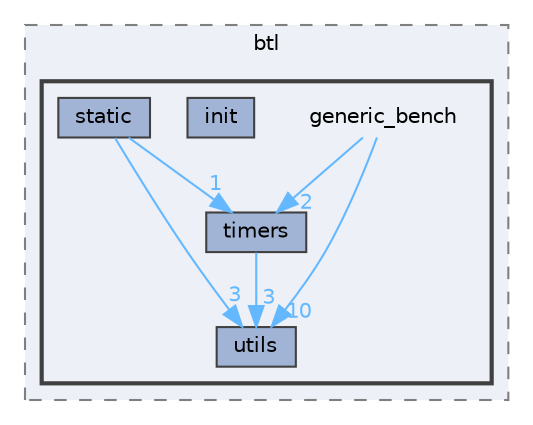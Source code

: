 digraph "external/taskflow/3rd-party/eigen-3.3.7/bench/btl/generic_bench"
{
 // LATEX_PDF_SIZE
  bgcolor="transparent";
  edge [fontname=Helvetica,fontsize=10,labelfontname=Helvetica,labelfontsize=10];
  node [fontname=Helvetica,fontsize=10,shape=box,height=0.2,width=0.4];
  compound=true
  subgraph clusterdir_028b176b860c4ef359c36cd852fb7d45 {
    graph [ bgcolor="#edf0f7", pencolor="grey50", label="btl", fontname=Helvetica,fontsize=10 style="filled,dashed", URL="dir_028b176b860c4ef359c36cd852fb7d45.html",tooltip=""]
  subgraph clusterdir_67b07a53b6f43e6e09846caa95aa8959 {
    graph [ bgcolor="#edf0f7", pencolor="grey25", label="", fontname=Helvetica,fontsize=10 style="filled,bold", URL="dir_67b07a53b6f43e6e09846caa95aa8959.html",tooltip=""]
    dir_67b07a53b6f43e6e09846caa95aa8959 [shape=plaintext, label="generic_bench"];
  dir_2d53c6637822db021bc53ad702c3f8f1 [label="init", fillcolor="#a2b4d6", color="grey25", style="filled", URL="dir_2d53c6637822db021bc53ad702c3f8f1.html",tooltip=""];
  dir_5db11e2603ef1dcc75a3fe66998b5d18 [label="static", fillcolor="#a2b4d6", color="grey25", style="filled", URL="dir_5db11e2603ef1dcc75a3fe66998b5d18.html",tooltip=""];
  dir_4909c01b21f3be5b239d3816e34c5386 [label="timers", fillcolor="#a2b4d6", color="grey25", style="filled", URL="dir_4909c01b21f3be5b239d3816e34c5386.html",tooltip=""];
  dir_b21f3e038041b3ba0aa3cbb69754ab83 [label="utils", fillcolor="#a2b4d6", color="grey25", style="filled", URL="dir_b21f3e038041b3ba0aa3cbb69754ab83.html",tooltip=""];
  }
  }
  dir_67b07a53b6f43e6e09846caa95aa8959->dir_4909c01b21f3be5b239d3816e34c5386 [headlabel="2", labeldistance=1.5 headhref="dir_000347_000862.html" href="dir_000347_000862.html" color="steelblue1" fontcolor="steelblue1"];
  dir_67b07a53b6f43e6e09846caa95aa8959->dir_b21f3e038041b3ba0aa3cbb69754ab83 [headlabel="10", labeldistance=1.5 headhref="dir_000347_000906.html" href="dir_000347_000906.html" color="steelblue1" fontcolor="steelblue1"];
  dir_5db11e2603ef1dcc75a3fe66998b5d18->dir_4909c01b21f3be5b239d3816e34c5386 [headlabel="1", labeldistance=1.5 headhref="dir_000789_000862.html" href="dir_000789_000862.html" color="steelblue1" fontcolor="steelblue1"];
  dir_5db11e2603ef1dcc75a3fe66998b5d18->dir_b21f3e038041b3ba0aa3cbb69754ab83 [headlabel="3", labeldistance=1.5 headhref="dir_000789_000906.html" href="dir_000789_000906.html" color="steelblue1" fontcolor="steelblue1"];
  dir_4909c01b21f3be5b239d3816e34c5386->dir_b21f3e038041b3ba0aa3cbb69754ab83 [headlabel="3", labeldistance=1.5 headhref="dir_000862_000906.html" href="dir_000862_000906.html" color="steelblue1" fontcolor="steelblue1"];
}
